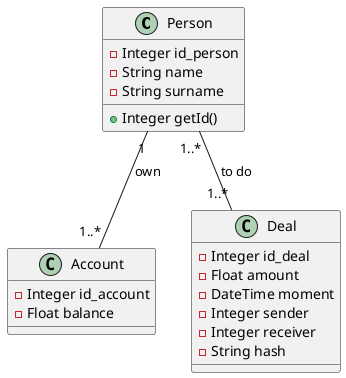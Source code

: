 ```puml
@startuml



class Person {
	- Integer id_person
	- String name
	- String surname

	+ Integer getId()
}

class Account {
	- Integer id_account
	- Float balance
}

class Deal {

	- Integer id_deal
	- Float amount
	- DateTime moment
	- Integer sender
	- Integer receiver
	- String hash
}

Person "1..*" -- "1..*" Deal : to do
Person "1" -- "1..*" Account : own

@enduml
```